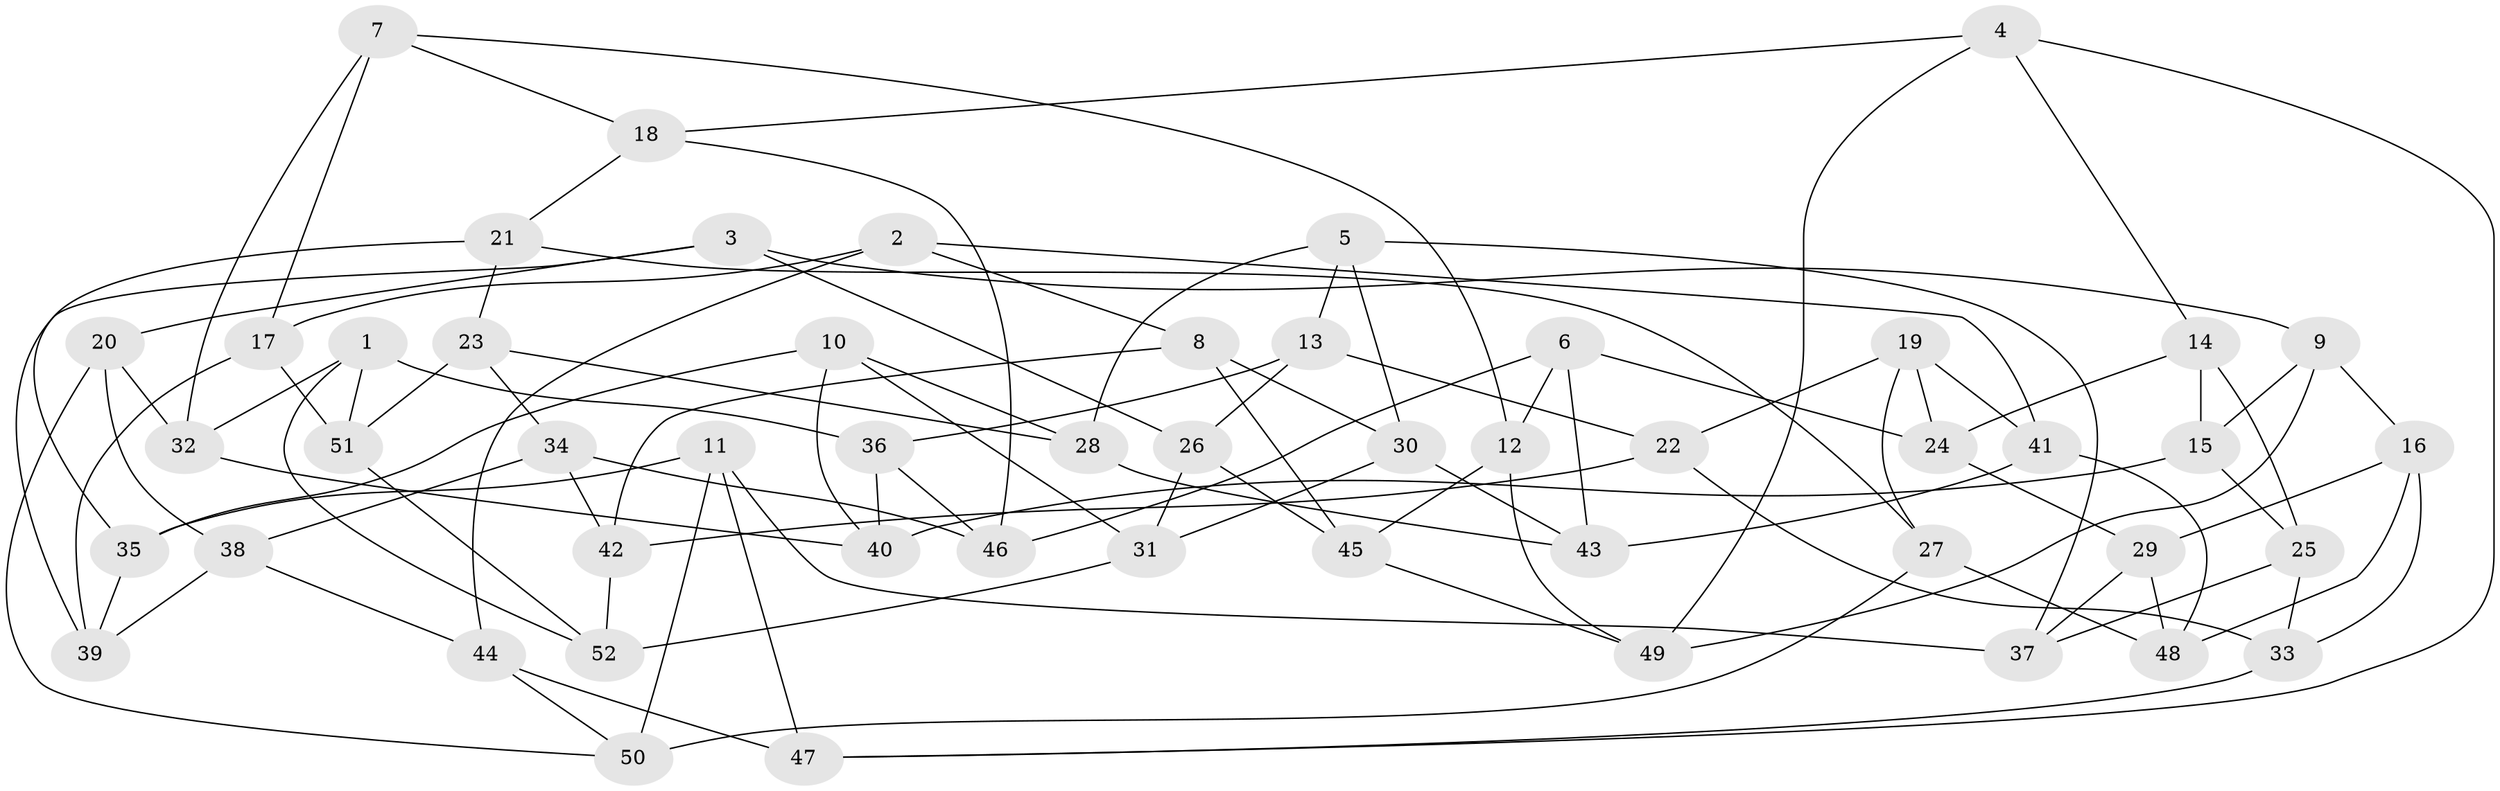 // coarse degree distribution, {9: 0.058823529411764705, 6: 0.29411764705882354, 4: 0.17647058823529413, 7: 0.23529411764705882, 8: 0.058823529411764705, 5: 0.17647058823529413}
// Generated by graph-tools (version 1.1) at 2025/38/03/04/25 23:38:11]
// undirected, 52 vertices, 104 edges
graph export_dot {
  node [color=gray90,style=filled];
  1;
  2;
  3;
  4;
  5;
  6;
  7;
  8;
  9;
  10;
  11;
  12;
  13;
  14;
  15;
  16;
  17;
  18;
  19;
  20;
  21;
  22;
  23;
  24;
  25;
  26;
  27;
  28;
  29;
  30;
  31;
  32;
  33;
  34;
  35;
  36;
  37;
  38;
  39;
  40;
  41;
  42;
  43;
  44;
  45;
  46;
  47;
  48;
  49;
  50;
  51;
  52;
  1 -- 36;
  1 -- 51;
  1 -- 32;
  1 -- 52;
  2 -- 41;
  2 -- 17;
  2 -- 44;
  2 -- 8;
  3 -- 26;
  3 -- 9;
  3 -- 20;
  3 -- 39;
  4 -- 47;
  4 -- 18;
  4 -- 14;
  4 -- 49;
  5 -- 37;
  5 -- 30;
  5 -- 28;
  5 -- 13;
  6 -- 24;
  6 -- 12;
  6 -- 46;
  6 -- 43;
  7 -- 12;
  7 -- 18;
  7 -- 17;
  7 -- 32;
  8 -- 42;
  8 -- 45;
  8 -- 30;
  9 -- 49;
  9 -- 15;
  9 -- 16;
  10 -- 35;
  10 -- 40;
  10 -- 31;
  10 -- 28;
  11 -- 50;
  11 -- 47;
  11 -- 35;
  11 -- 37;
  12 -- 49;
  12 -- 45;
  13 -- 22;
  13 -- 26;
  13 -- 36;
  14 -- 15;
  14 -- 24;
  14 -- 25;
  15 -- 40;
  15 -- 25;
  16 -- 33;
  16 -- 48;
  16 -- 29;
  17 -- 51;
  17 -- 39;
  18 -- 46;
  18 -- 21;
  19 -- 27;
  19 -- 24;
  19 -- 22;
  19 -- 41;
  20 -- 50;
  20 -- 38;
  20 -- 32;
  21 -- 35;
  21 -- 27;
  21 -- 23;
  22 -- 42;
  22 -- 33;
  23 -- 28;
  23 -- 34;
  23 -- 51;
  24 -- 29;
  25 -- 37;
  25 -- 33;
  26 -- 45;
  26 -- 31;
  27 -- 48;
  27 -- 50;
  28 -- 43;
  29 -- 48;
  29 -- 37;
  30 -- 31;
  30 -- 43;
  31 -- 52;
  32 -- 40;
  33 -- 47;
  34 -- 46;
  34 -- 42;
  34 -- 38;
  35 -- 39;
  36 -- 46;
  36 -- 40;
  38 -- 44;
  38 -- 39;
  41 -- 48;
  41 -- 43;
  42 -- 52;
  44 -- 47;
  44 -- 50;
  45 -- 49;
  51 -- 52;
}

